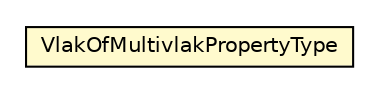 #!/usr/local/bin/dot
#
# Class diagram 
# Generated by UMLGraph version R5_6-24-gf6e263 (http://www.umlgraph.org/)
#

digraph G {
	edge [fontname="Helvetica",fontsize=10,labelfontname="Helvetica",labelfontsize=10];
	node [fontname="Helvetica",fontsize=10,shape=plaintext];
	nodesep=0.25;
	ranksep=0.5;
	// nl.b3p.topnl.top100nl.VlakOfMultivlakPropertyType
	c49019 [label=<<table title="nl.b3p.topnl.top100nl.VlakOfMultivlakPropertyType" border="0" cellborder="1" cellspacing="0" cellpadding="2" port="p" bgcolor="lemonChiffon" href="./VlakOfMultivlakPropertyType.html">
		<tr><td><table border="0" cellspacing="0" cellpadding="1">
<tr><td align="center" balign="center"> VlakOfMultivlakPropertyType </td></tr>
		</table></td></tr>
		</table>>, URL="./VlakOfMultivlakPropertyType.html", fontname="Helvetica", fontcolor="black", fontsize=10.0];
}

